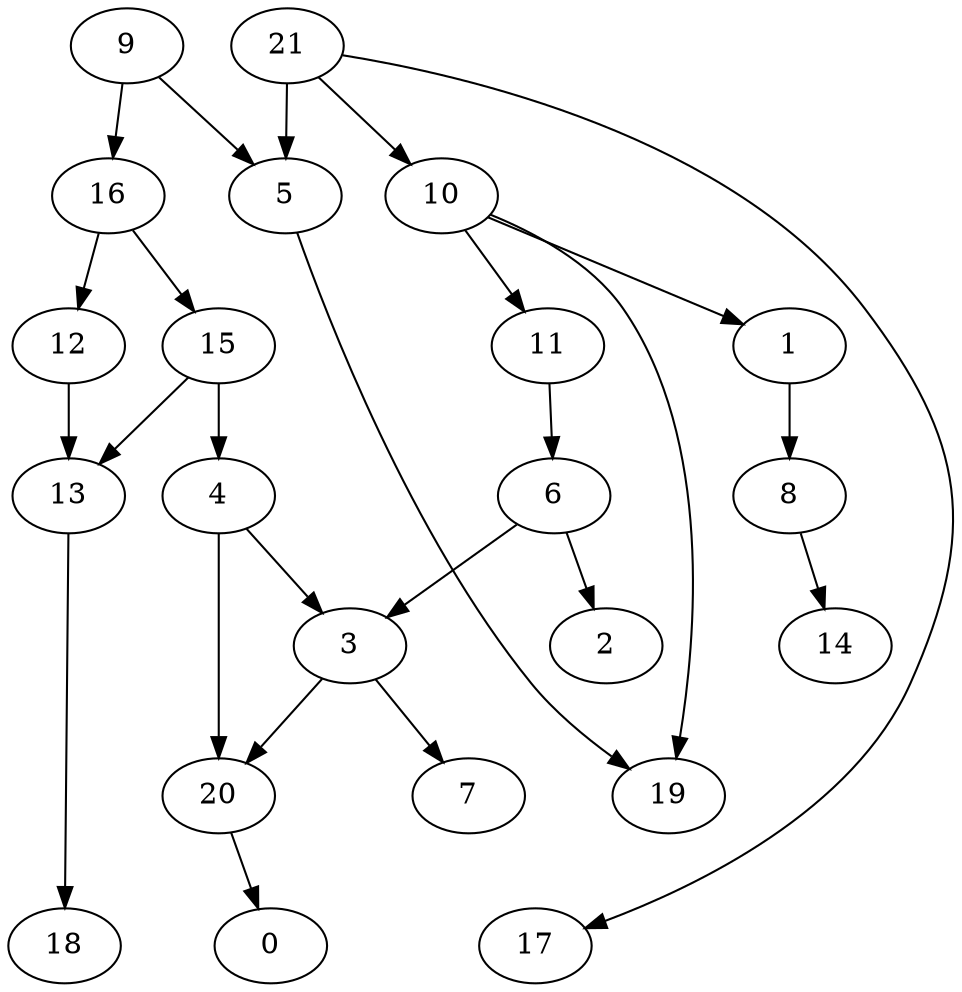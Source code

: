 digraph g {
0;
1;
2;
3;
4;
5;
6;
7;
8;
9;
10;
11;
12;
13;
14;
15;
16;
17;
18;
19;
20;
21;
1 -> 8 [weight=0];
3 -> 20 [weight=0];
3 -> 7 [weight=0];
4 -> 3 [weight=0];
4 -> 20 [weight=1];
5 -> 19 [weight=0];
6 -> 3 [weight=0];
6 -> 2 [weight=0];
8 -> 14 [weight=0];
9 -> 16 [weight=0];
9 -> 5 [weight=0];
10 -> 1 [weight=0];
10 -> 19 [weight=0];
10 -> 11 [weight=0];
11 -> 6 [weight=0];
12 -> 13 [weight=0];
13 -> 18 [weight=0];
15 -> 13 [weight=0];
15 -> 4 [weight=0];
16 -> 12 [weight=0];
16 -> 15 [weight=0];
20 -> 0 [weight=0];
21 -> 17 [weight=0];
21 -> 5 [weight=0];
21 -> 10 [weight=0];
}
